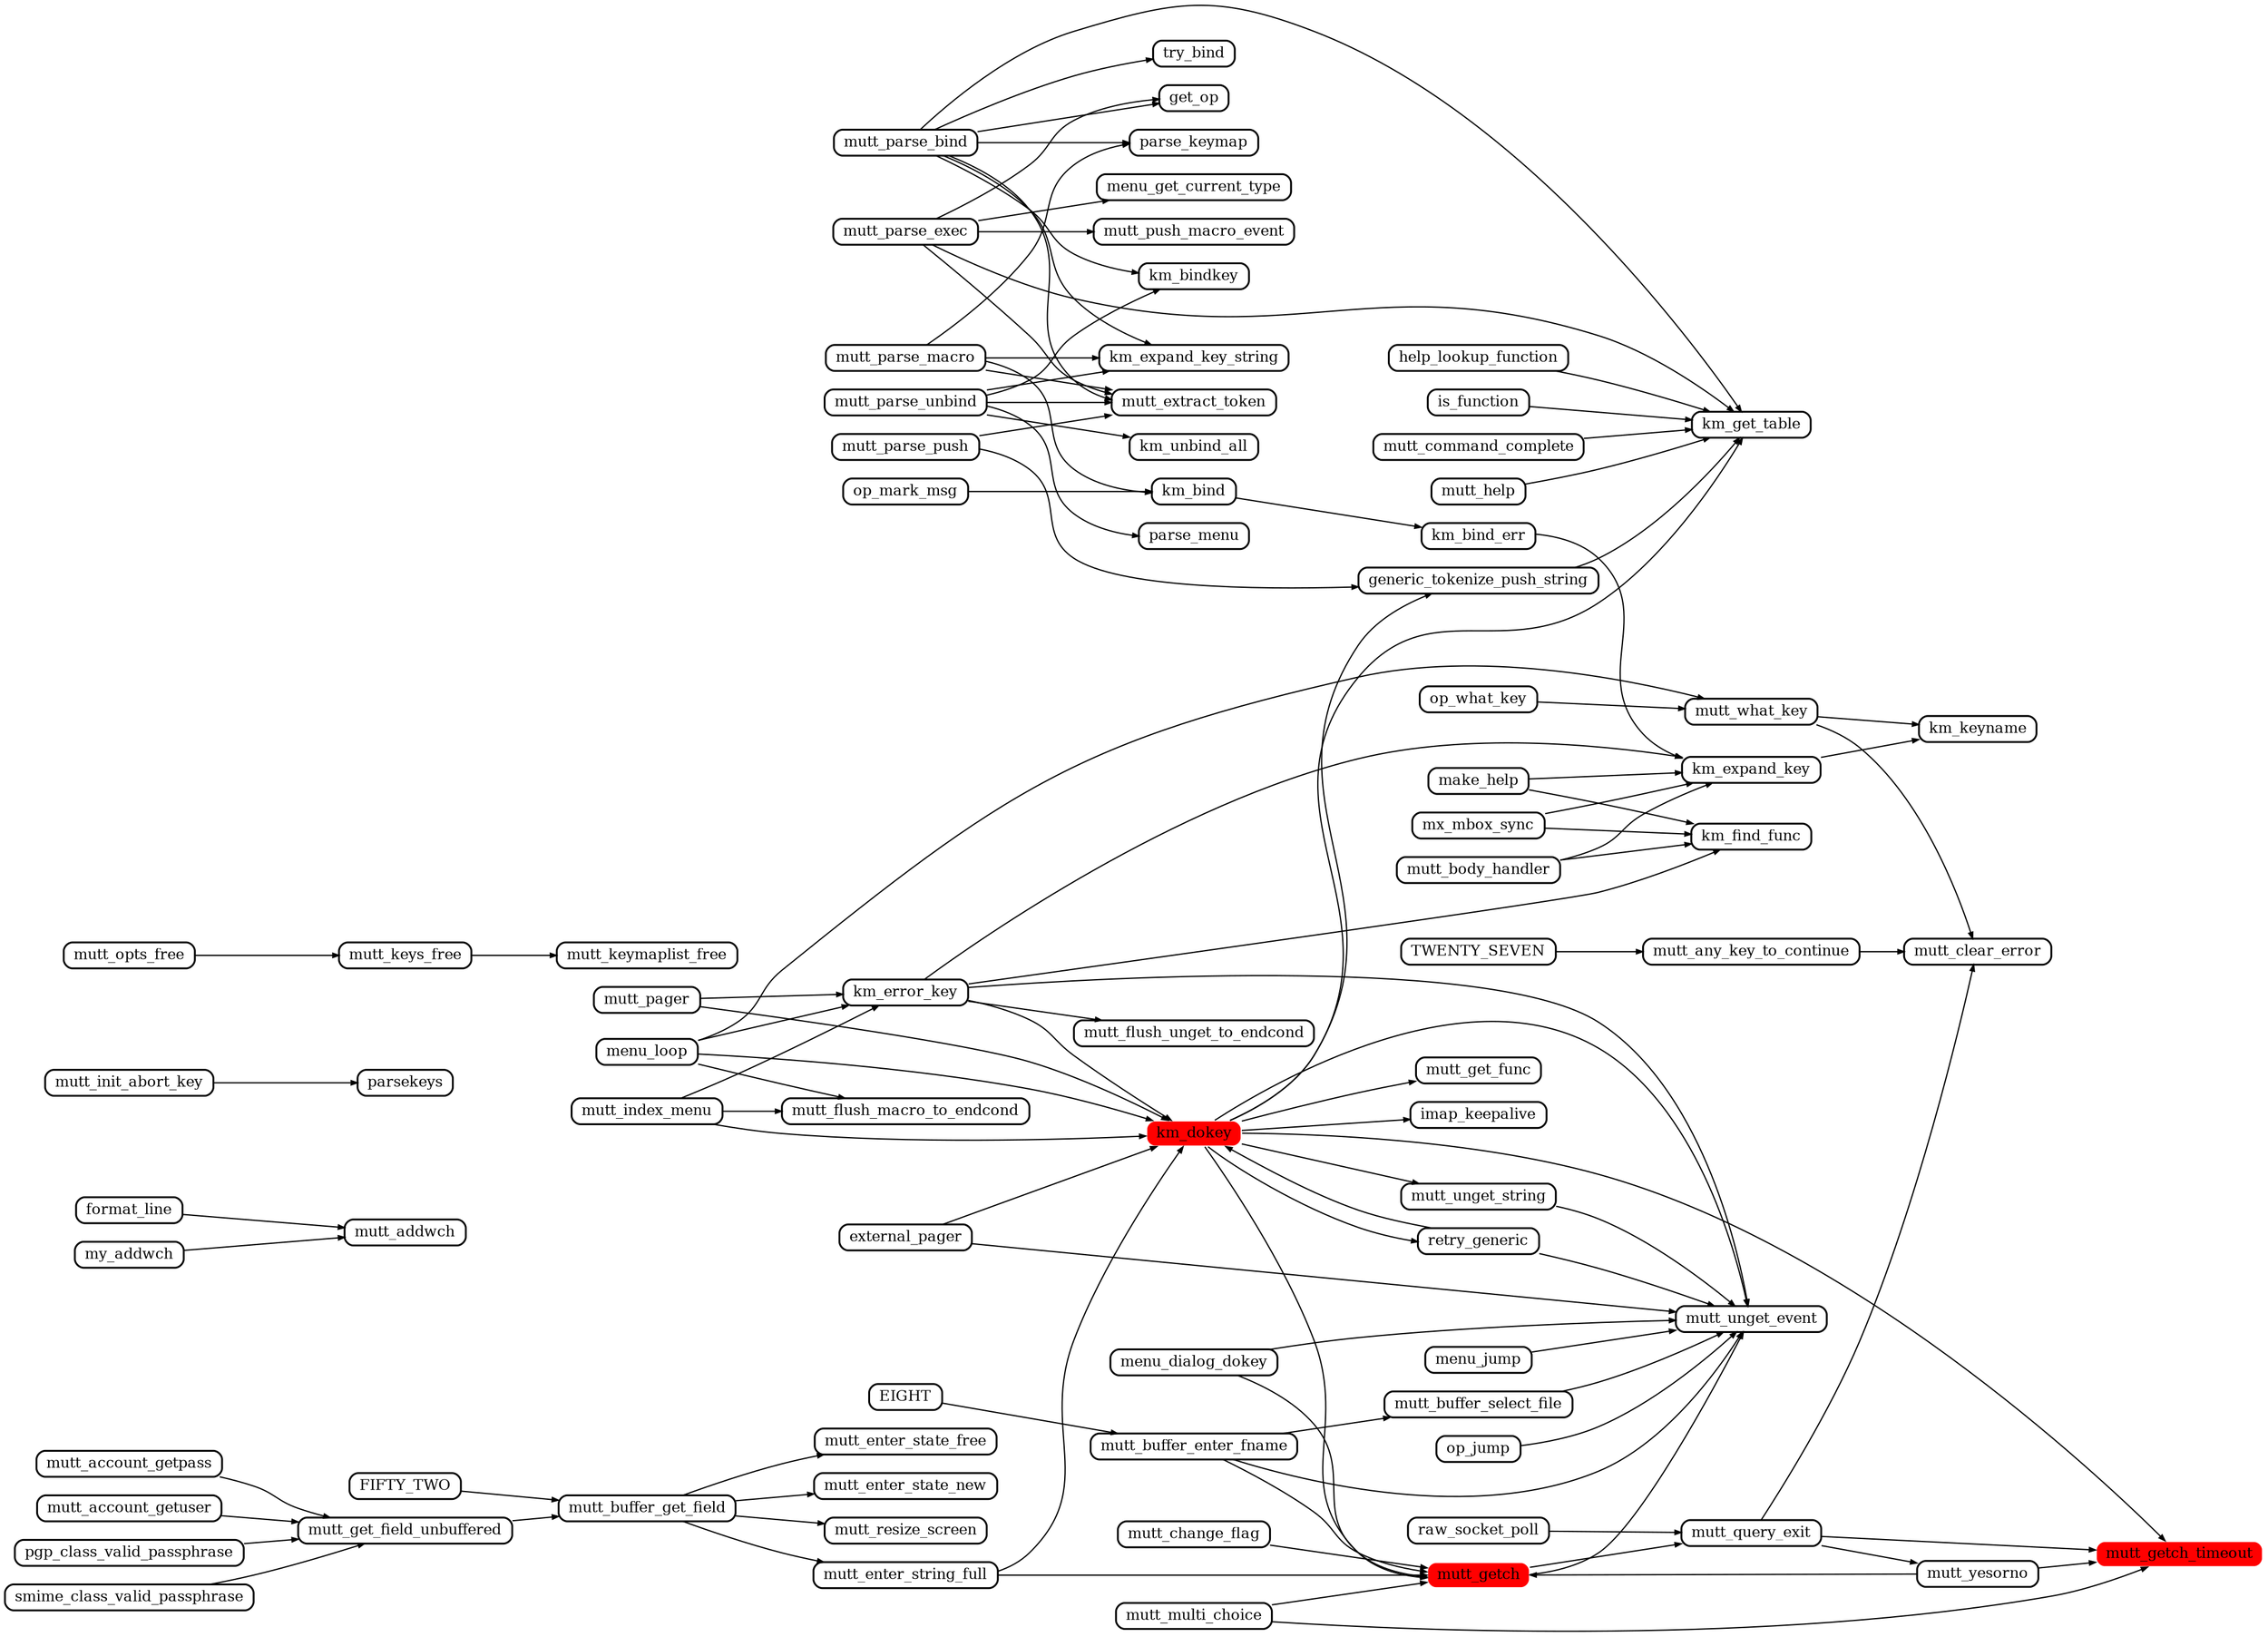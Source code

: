 digraph callgraph {
	graph [
		rankdir="LR"
		nodesep="0.2"
		ranksep="0.5"
		compound="true"
	]

	node [
		shape="Mrecord"
		fontsize="12"
		fillcolor="#ffffff"
		style="filled"
		height="0.2"
		penwidth="1.5"
		color="black"
	]

	edge [
		penwidth="1.0"
		arrowsize="0.5"
	]

	node [ fillcolor="#ff0000" color="#ffffff" ]
	mutt_getch
	mutt_getch_timeout
	km_dokey

	node [ fillcolor="#ffffff" color="#000000" ]
	EIGHT -> mutt_buffer_enter_fname
	FIFTY_TWO -> mutt_buffer_get_field
	TWENTY_SEVEN -> mutt_any_key_to_continue
	external_pager -> km_dokey
	external_pager -> mutt_unget_event
	format_line -> mutt_addwch
	generic_tokenize_push_string -> km_get_table
	help_lookup_function -> km_get_table
	is_function -> km_get_table
	km_bind -> km_bind_err
	km_bind_err -> km_expand_key
	km_dokey -> generic_tokenize_push_string
	km_dokey -> imap_keepalive
	km_dokey -> km_get_table
	km_dokey -> mutt_getch
	km_dokey -> mutt_getch_timeout
	km_dokey -> mutt_get_func
	km_dokey -> mutt_unget_event
	km_dokey -> mutt_unget_string
	km_dokey -> retry_generic
	km_error_key -> km_dokey
	km_error_key -> km_expand_key
	km_error_key -> km_find_func
	km_error_key -> mutt_flush_unget_to_endcond
	km_error_key -> mutt_unget_event
	km_expand_key -> km_keyname
	make_help -> km_expand_key
	make_help -> km_find_func
	menu_dialog_dokey -> mutt_getch
	menu_dialog_dokey -> mutt_unget_event
	menu_jump -> mutt_unget_event
	menu_loop -> km_dokey
	menu_loop -> km_error_key
	menu_loop -> mutt_flush_macro_to_endcond
	menu_loop -> mutt_what_key
	mutt_account_getpass -> mutt_get_field_unbuffered
	mutt_account_getuser -> mutt_get_field_unbuffered
	mutt_any_key_to_continue -> mutt_clear_error
	mutt_body_handler -> km_expand_key
	mutt_body_handler -> km_find_func
	mutt_buffer_enter_fname -> mutt_buffer_select_file
	mutt_buffer_enter_fname -> mutt_getch
	mutt_buffer_enter_fname -> mutt_unget_event
	mutt_buffer_get_field -> mutt_enter_state_free
	mutt_buffer_get_field -> mutt_enter_state_new
	mutt_buffer_get_field -> mutt_enter_string_full
	mutt_buffer_get_field -> mutt_resize_screen
	mutt_buffer_select_file -> mutt_unget_event
	mutt_change_flag -> mutt_getch
	mutt_command_complete -> km_get_table
	mutt_enter_string_full -> km_dokey
	mutt_enter_string_full -> mutt_getch
	mutt_getch -> mutt_query_exit
	mutt_getch -> mutt_unget_event
	mutt_get_field_unbuffered -> mutt_buffer_get_field
	mutt_help -> km_get_table
	mutt_index_menu -> km_dokey
	mutt_index_menu -> km_error_key
	mutt_index_menu -> mutt_flush_macro_to_endcond
	mutt_init_abort_key -> parsekeys
	mutt_keys_free -> mutt_keymaplist_free
	mutt_multi_choice -> mutt_getch
	mutt_multi_choice -> mutt_getch_timeout
	mutt_opts_free -> mutt_keys_free
	mutt_pager -> km_dokey
	mutt_pager -> km_error_key
	mutt_parse_bind -> get_op
	mutt_parse_bind -> km_bindkey
	mutt_parse_bind -> km_expand_key_string
	mutt_parse_bind -> km_get_table
	mutt_parse_bind -> mutt_extract_token
	mutt_parse_bind -> parse_keymap
	mutt_parse_bind -> try_bind
	mutt_parse_exec -> get_op
	mutt_parse_exec -> km_get_table
	mutt_parse_exec -> menu_get_current_type
	mutt_parse_exec -> mutt_extract_token
	mutt_parse_exec -> mutt_push_macro_event
	mutt_parse_macro -> km_bind
	mutt_parse_macro -> km_expand_key_string
	mutt_parse_macro -> mutt_extract_token
	mutt_parse_macro -> parse_keymap
	mutt_parse_push -> generic_tokenize_push_string
	mutt_parse_push -> mutt_extract_token
	mutt_parse_unbind -> km_bindkey
	mutt_parse_unbind -> km_expand_key_string
	mutt_parse_unbind -> km_unbind_all
	mutt_parse_unbind -> mutt_extract_token
	mutt_parse_unbind -> parse_menu
	mutt_query_exit -> mutt_clear_error
	mutt_query_exit -> mutt_getch_timeout
	mutt_query_exit -> mutt_yesorno
	mutt_unget_string -> mutt_unget_event
	mutt_what_key -> km_keyname
	mutt_what_key -> mutt_clear_error
	mutt_yesorno -> mutt_getch
	mutt_yesorno -> mutt_getch_timeout
	mx_mbox_sync -> km_expand_key
	mx_mbox_sync -> km_find_func
	my_addwch -> mutt_addwch
	op_jump -> mutt_unget_event
	op_mark_msg -> km_bind
	op_what_key -> mutt_what_key
	pgp_class_valid_passphrase -> mutt_get_field_unbuffered
	raw_socket_poll -> mutt_query_exit
	retry_generic -> km_dokey
	retry_generic -> mutt_unget_event
	smime_class_valid_passphrase -> mutt_get_field_unbuffered

}

